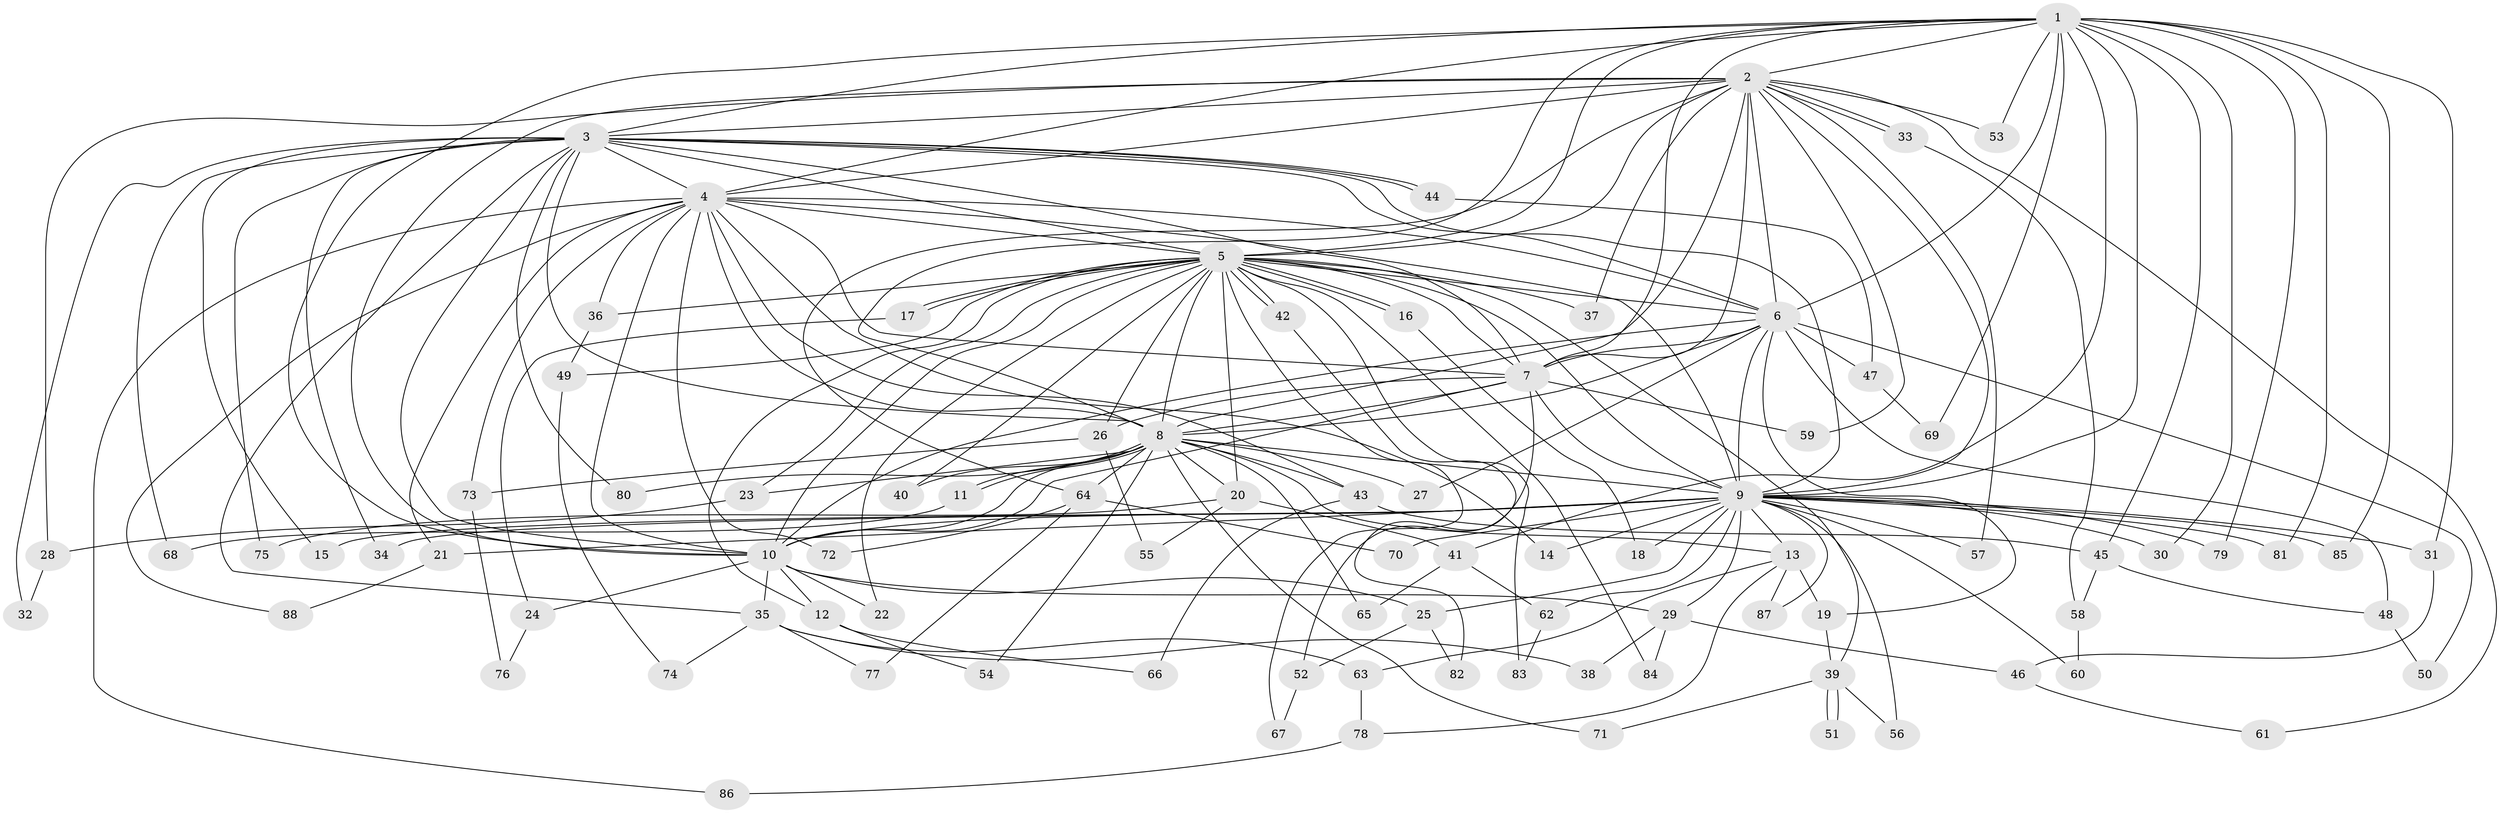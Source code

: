 // Generated by graph-tools (version 1.1) at 2025/01/03/09/25 03:01:14]
// undirected, 88 vertices, 201 edges
graph export_dot {
graph [start="1"]
  node [color=gray90,style=filled];
  1;
  2;
  3;
  4;
  5;
  6;
  7;
  8;
  9;
  10;
  11;
  12;
  13;
  14;
  15;
  16;
  17;
  18;
  19;
  20;
  21;
  22;
  23;
  24;
  25;
  26;
  27;
  28;
  29;
  30;
  31;
  32;
  33;
  34;
  35;
  36;
  37;
  38;
  39;
  40;
  41;
  42;
  43;
  44;
  45;
  46;
  47;
  48;
  49;
  50;
  51;
  52;
  53;
  54;
  55;
  56;
  57;
  58;
  59;
  60;
  61;
  62;
  63;
  64;
  65;
  66;
  67;
  68;
  69;
  70;
  71;
  72;
  73;
  74;
  75;
  76;
  77;
  78;
  79;
  80;
  81;
  82;
  83;
  84;
  85;
  86;
  87;
  88;
  1 -- 2;
  1 -- 3;
  1 -- 4;
  1 -- 5;
  1 -- 6;
  1 -- 7;
  1 -- 8;
  1 -- 9;
  1 -- 10;
  1 -- 30;
  1 -- 31;
  1 -- 41;
  1 -- 45;
  1 -- 53;
  1 -- 69;
  1 -- 79;
  1 -- 81;
  1 -- 85;
  2 -- 3;
  2 -- 4;
  2 -- 5;
  2 -- 6;
  2 -- 7;
  2 -- 8;
  2 -- 9;
  2 -- 10;
  2 -- 28;
  2 -- 33;
  2 -- 33;
  2 -- 37;
  2 -- 53;
  2 -- 57;
  2 -- 59;
  2 -- 61;
  2 -- 64;
  3 -- 4;
  3 -- 5;
  3 -- 6;
  3 -- 7;
  3 -- 8;
  3 -- 9;
  3 -- 10;
  3 -- 15;
  3 -- 32;
  3 -- 34;
  3 -- 35;
  3 -- 44;
  3 -- 44;
  3 -- 68;
  3 -- 75;
  3 -- 80;
  4 -- 5;
  4 -- 6;
  4 -- 7;
  4 -- 8;
  4 -- 9;
  4 -- 10;
  4 -- 14;
  4 -- 21;
  4 -- 36;
  4 -- 43;
  4 -- 72;
  4 -- 73;
  4 -- 86;
  4 -- 88;
  5 -- 6;
  5 -- 7;
  5 -- 8;
  5 -- 9;
  5 -- 10;
  5 -- 12;
  5 -- 16;
  5 -- 16;
  5 -- 17;
  5 -- 17;
  5 -- 20;
  5 -- 22;
  5 -- 23;
  5 -- 26;
  5 -- 36;
  5 -- 37;
  5 -- 39;
  5 -- 40;
  5 -- 42;
  5 -- 42;
  5 -- 49;
  5 -- 67;
  5 -- 83;
  5 -- 84;
  6 -- 7;
  6 -- 8;
  6 -- 9;
  6 -- 10;
  6 -- 19;
  6 -- 27;
  6 -- 47;
  6 -- 48;
  6 -- 50;
  7 -- 8;
  7 -- 9;
  7 -- 10;
  7 -- 26;
  7 -- 52;
  7 -- 59;
  8 -- 9;
  8 -- 10;
  8 -- 11;
  8 -- 11;
  8 -- 13;
  8 -- 20;
  8 -- 23;
  8 -- 27;
  8 -- 40;
  8 -- 43;
  8 -- 54;
  8 -- 64;
  8 -- 65;
  8 -- 71;
  8 -- 80;
  9 -- 10;
  9 -- 13;
  9 -- 14;
  9 -- 15;
  9 -- 18;
  9 -- 21;
  9 -- 25;
  9 -- 29;
  9 -- 30;
  9 -- 31;
  9 -- 34;
  9 -- 56;
  9 -- 57;
  9 -- 60;
  9 -- 62;
  9 -- 70;
  9 -- 79;
  9 -- 81;
  9 -- 85;
  9 -- 87;
  10 -- 12;
  10 -- 22;
  10 -- 24;
  10 -- 25;
  10 -- 29;
  10 -- 35;
  11 -- 68;
  12 -- 54;
  12 -- 66;
  13 -- 19;
  13 -- 63;
  13 -- 78;
  13 -- 87;
  16 -- 18;
  17 -- 24;
  19 -- 39;
  20 -- 41;
  20 -- 55;
  20 -- 75;
  21 -- 88;
  23 -- 28;
  24 -- 76;
  25 -- 52;
  25 -- 82;
  26 -- 55;
  26 -- 73;
  28 -- 32;
  29 -- 38;
  29 -- 46;
  29 -- 84;
  31 -- 46;
  33 -- 58;
  35 -- 38;
  35 -- 63;
  35 -- 74;
  35 -- 77;
  36 -- 49;
  39 -- 51;
  39 -- 51;
  39 -- 56;
  39 -- 71;
  41 -- 62;
  41 -- 65;
  42 -- 82;
  43 -- 45;
  43 -- 66;
  44 -- 47;
  45 -- 48;
  45 -- 58;
  46 -- 61;
  47 -- 69;
  48 -- 50;
  49 -- 74;
  52 -- 67;
  58 -- 60;
  62 -- 83;
  63 -- 78;
  64 -- 70;
  64 -- 72;
  64 -- 77;
  73 -- 76;
  78 -- 86;
}
